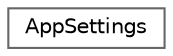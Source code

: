 digraph "Graphical Class Hierarchy"
{
 // LATEX_PDF_SIZE
  bgcolor="transparent";
  edge [fontname=Helvetica,fontsize=10,labelfontname=Helvetica,labelfontsize=10];
  node [fontname=Helvetica,fontsize=10,shape=box,height=0.2,width=0.4];
  rankdir="LR";
  Node0 [id="Node000000",label="AppSettings",height=0.2,width=0.4,color="grey40", fillcolor="white", style="filled",URL="$structAppSettings.html",tooltip="Struct for holding current app settings."];
}
